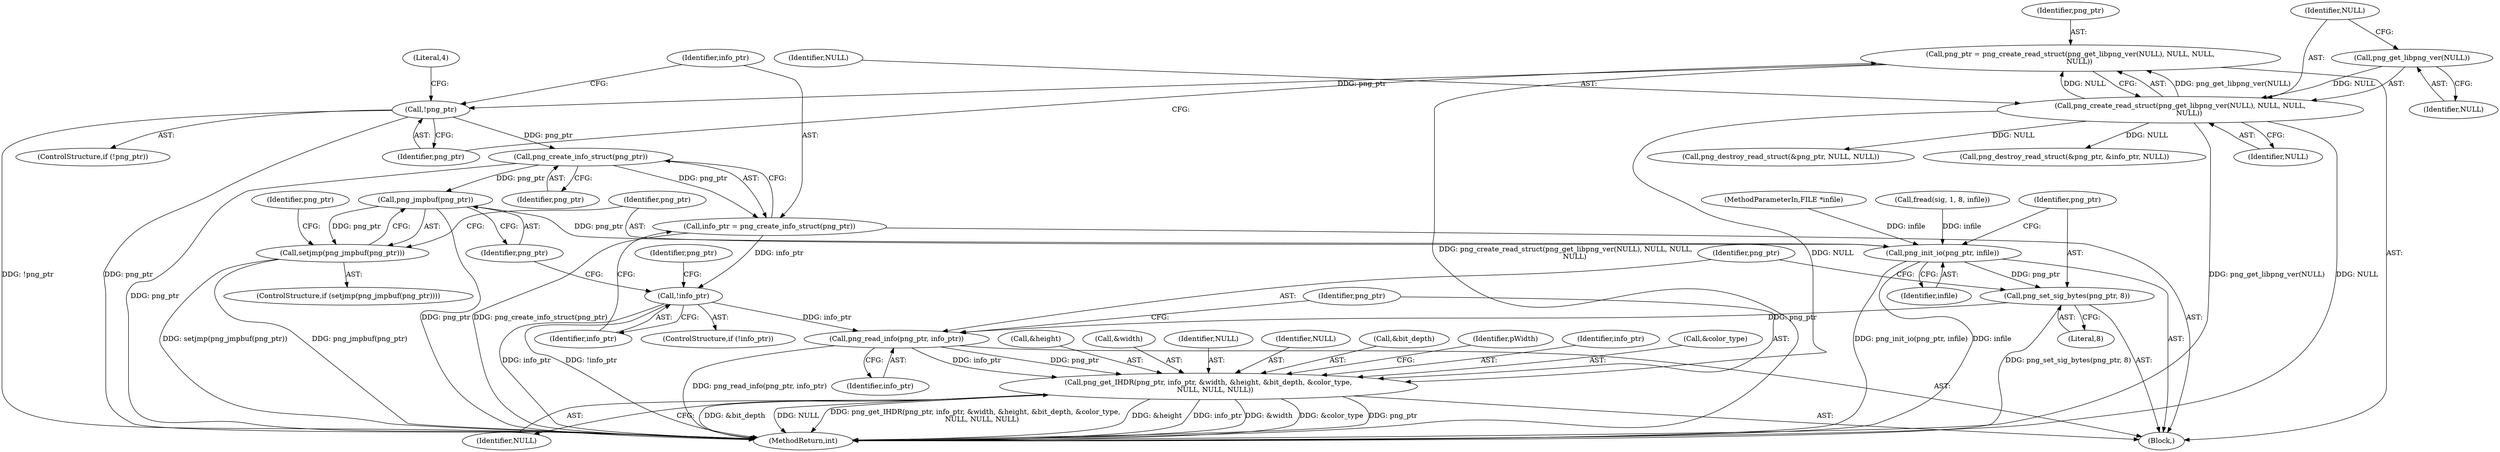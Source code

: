 digraph "0_Android_9d4853418ab2f754c2b63e091c29c5529b8b86ca_1@API" {
"1000144" [label="(Call,png_create_info_struct(png_ptr))"];
"1000138" [label="(Call,!png_ptr)"];
"1000129" [label="(Call,png_ptr = png_create_read_struct(png_get_libpng_ver(NULL), NULL, NULL,\n        NULL))"];
"1000131" [label="(Call,png_create_read_struct(png_get_libpng_ver(NULL), NULL, NULL,\n        NULL))"];
"1000132" [label="(Call,png_get_libpng_ver(NULL))"];
"1000142" [label="(Call,info_ptr = png_create_info_struct(png_ptr))"];
"1000147" [label="(Call,!info_ptr)"];
"1000176" [label="(Call,png_read_info(png_ptr, info_ptr))"];
"1000179" [label="(Call,png_get_IHDR(png_ptr, info_ptr, &width, &height, &bit_depth, &color_type,\n      NULL, NULL, NULL))"];
"1000159" [label="(Call,png_jmpbuf(png_ptr))"];
"1000158" [label="(Call,setjmp(png_jmpbuf(png_ptr)))"];
"1000170" [label="(Call,png_init_io(png_ptr, infile))"];
"1000173" [label="(Call,png_set_sig_bytes(png_ptr, 8))"];
"1000130" [label="(Identifier,png_ptr)"];
"1000184" [label="(Call,&height)"];
"1000142" [label="(Call,info_ptr = png_create_info_struct(png_ptr))"];
"1000117" [label="(Call,fread(sig, 1, 8, infile))"];
"1000138" [label="(Call,!png_ptr)"];
"1000145" [label="(Identifier,png_ptr)"];
"1000182" [label="(Call,&width)"];
"1000179" [label="(Call,png_get_IHDR(png_ptr, info_ptr, &width, &height, &bit_depth, &color_type,\n      NULL, NULL, NULL))"];
"1000170" [label="(Call,png_init_io(png_ptr, infile))"];
"1000157" [label="(ControlStructure,if (setjmp(png_jmpbuf(png_ptr))))"];
"1000136" [label="(Identifier,NULL)"];
"1000115" [label="(Block,)"];
"1000144" [label="(Call,png_create_info_struct(png_ptr))"];
"1000180" [label="(Identifier,png_ptr)"];
"1000174" [label="(Identifier,png_ptr)"];
"1000133" [label="(Identifier,NULL)"];
"1000178" [label="(Identifier,info_ptr)"];
"1000141" [label="(Literal,4)"];
"1000135" [label="(Identifier,NULL)"];
"1000173" [label="(Call,png_set_sig_bytes(png_ptr, 8))"];
"1000129" [label="(Call,png_ptr = png_create_read_struct(png_get_libpng_ver(NULL), NULL, NULL,\n        NULL))"];
"1000190" [label="(Identifier,NULL)"];
"1000191" [label="(Identifier,NULL)"];
"1000186" [label="(Call,&bit_depth)"];
"1000147" [label="(Call,!info_ptr)"];
"1000137" [label="(ControlStructure,if (!png_ptr))"];
"1000176" [label="(Call,png_read_info(png_ptr, info_ptr))"];
"1000131" [label="(Call,png_create_read_struct(png_get_libpng_ver(NULL), NULL, NULL,\n        NULL))"];
"1000150" [label="(Call,png_destroy_read_struct(&png_ptr, NULL, NULL))"];
"1000152" [label="(Identifier,png_ptr)"];
"1000112" [label="(MethodParameterIn,FILE *infile)"];
"1000159" [label="(Call,png_jmpbuf(png_ptr))"];
"1000175" [label="(Literal,8)"];
"1000172" [label="(Identifier,infile)"];
"1000192" [label="(Identifier,NULL)"];
"1000195" [label="(Identifier,pWidth)"];
"1000158" [label="(Call,setjmp(png_jmpbuf(png_ptr)))"];
"1000181" [label="(Identifier,info_ptr)"];
"1000203" [label="(MethodReturn,int)"];
"1000134" [label="(Identifier,NULL)"];
"1000177" [label="(Identifier,png_ptr)"];
"1000148" [label="(Identifier,info_ptr)"];
"1000139" [label="(Identifier,png_ptr)"];
"1000171" [label="(Identifier,png_ptr)"];
"1000164" [label="(Identifier,png_ptr)"];
"1000143" [label="(Identifier,info_ptr)"];
"1000162" [label="(Call,png_destroy_read_struct(&png_ptr, &info_ptr, NULL))"];
"1000160" [label="(Identifier,png_ptr)"];
"1000146" [label="(ControlStructure,if (!info_ptr))"];
"1000132" [label="(Call,png_get_libpng_ver(NULL))"];
"1000188" [label="(Call,&color_type)"];
"1000144" -> "1000142"  [label="AST: "];
"1000144" -> "1000145"  [label="CFG: "];
"1000145" -> "1000144"  [label="AST: "];
"1000142" -> "1000144"  [label="CFG: "];
"1000144" -> "1000203"  [label="DDG: png_ptr"];
"1000144" -> "1000142"  [label="DDG: png_ptr"];
"1000138" -> "1000144"  [label="DDG: png_ptr"];
"1000144" -> "1000159"  [label="DDG: png_ptr"];
"1000138" -> "1000137"  [label="AST: "];
"1000138" -> "1000139"  [label="CFG: "];
"1000139" -> "1000138"  [label="AST: "];
"1000141" -> "1000138"  [label="CFG: "];
"1000143" -> "1000138"  [label="CFG: "];
"1000138" -> "1000203"  [label="DDG: !png_ptr"];
"1000138" -> "1000203"  [label="DDG: png_ptr"];
"1000129" -> "1000138"  [label="DDG: png_ptr"];
"1000129" -> "1000115"  [label="AST: "];
"1000129" -> "1000131"  [label="CFG: "];
"1000130" -> "1000129"  [label="AST: "];
"1000131" -> "1000129"  [label="AST: "];
"1000139" -> "1000129"  [label="CFG: "];
"1000129" -> "1000203"  [label="DDG: png_create_read_struct(png_get_libpng_ver(NULL), NULL, NULL,\n        NULL)"];
"1000131" -> "1000129"  [label="DDG: png_get_libpng_ver(NULL)"];
"1000131" -> "1000129"  [label="DDG: NULL"];
"1000131" -> "1000136"  [label="CFG: "];
"1000132" -> "1000131"  [label="AST: "];
"1000134" -> "1000131"  [label="AST: "];
"1000135" -> "1000131"  [label="AST: "];
"1000136" -> "1000131"  [label="AST: "];
"1000131" -> "1000203"  [label="DDG: png_get_libpng_ver(NULL)"];
"1000131" -> "1000203"  [label="DDG: NULL"];
"1000132" -> "1000131"  [label="DDG: NULL"];
"1000131" -> "1000150"  [label="DDG: NULL"];
"1000131" -> "1000162"  [label="DDG: NULL"];
"1000131" -> "1000179"  [label="DDG: NULL"];
"1000132" -> "1000133"  [label="CFG: "];
"1000133" -> "1000132"  [label="AST: "];
"1000134" -> "1000132"  [label="CFG: "];
"1000142" -> "1000115"  [label="AST: "];
"1000143" -> "1000142"  [label="AST: "];
"1000148" -> "1000142"  [label="CFG: "];
"1000142" -> "1000203"  [label="DDG: png_create_info_struct(png_ptr)"];
"1000142" -> "1000147"  [label="DDG: info_ptr"];
"1000147" -> "1000146"  [label="AST: "];
"1000147" -> "1000148"  [label="CFG: "];
"1000148" -> "1000147"  [label="AST: "];
"1000152" -> "1000147"  [label="CFG: "];
"1000160" -> "1000147"  [label="CFG: "];
"1000147" -> "1000203"  [label="DDG: info_ptr"];
"1000147" -> "1000203"  [label="DDG: !info_ptr"];
"1000147" -> "1000176"  [label="DDG: info_ptr"];
"1000176" -> "1000115"  [label="AST: "];
"1000176" -> "1000178"  [label="CFG: "];
"1000177" -> "1000176"  [label="AST: "];
"1000178" -> "1000176"  [label="AST: "];
"1000180" -> "1000176"  [label="CFG: "];
"1000176" -> "1000203"  [label="DDG: png_read_info(png_ptr, info_ptr)"];
"1000173" -> "1000176"  [label="DDG: png_ptr"];
"1000176" -> "1000179"  [label="DDG: png_ptr"];
"1000176" -> "1000179"  [label="DDG: info_ptr"];
"1000179" -> "1000115"  [label="AST: "];
"1000179" -> "1000192"  [label="CFG: "];
"1000180" -> "1000179"  [label="AST: "];
"1000181" -> "1000179"  [label="AST: "];
"1000182" -> "1000179"  [label="AST: "];
"1000184" -> "1000179"  [label="AST: "];
"1000186" -> "1000179"  [label="AST: "];
"1000188" -> "1000179"  [label="AST: "];
"1000190" -> "1000179"  [label="AST: "];
"1000191" -> "1000179"  [label="AST: "];
"1000192" -> "1000179"  [label="AST: "];
"1000195" -> "1000179"  [label="CFG: "];
"1000179" -> "1000203"  [label="DDG: &bit_depth"];
"1000179" -> "1000203"  [label="DDG: NULL"];
"1000179" -> "1000203"  [label="DDG: png_get_IHDR(png_ptr, info_ptr, &width, &height, &bit_depth, &color_type,\n      NULL, NULL, NULL)"];
"1000179" -> "1000203"  [label="DDG: &height"];
"1000179" -> "1000203"  [label="DDG: info_ptr"];
"1000179" -> "1000203"  [label="DDG: &width"];
"1000179" -> "1000203"  [label="DDG: &color_type"];
"1000179" -> "1000203"  [label="DDG: png_ptr"];
"1000159" -> "1000158"  [label="AST: "];
"1000159" -> "1000160"  [label="CFG: "];
"1000160" -> "1000159"  [label="AST: "];
"1000158" -> "1000159"  [label="CFG: "];
"1000159" -> "1000203"  [label="DDG: png_ptr"];
"1000159" -> "1000158"  [label="DDG: png_ptr"];
"1000159" -> "1000170"  [label="DDG: png_ptr"];
"1000158" -> "1000157"  [label="AST: "];
"1000164" -> "1000158"  [label="CFG: "];
"1000171" -> "1000158"  [label="CFG: "];
"1000158" -> "1000203"  [label="DDG: png_jmpbuf(png_ptr)"];
"1000158" -> "1000203"  [label="DDG: setjmp(png_jmpbuf(png_ptr))"];
"1000170" -> "1000115"  [label="AST: "];
"1000170" -> "1000172"  [label="CFG: "];
"1000171" -> "1000170"  [label="AST: "];
"1000172" -> "1000170"  [label="AST: "];
"1000174" -> "1000170"  [label="CFG: "];
"1000170" -> "1000203"  [label="DDG: infile"];
"1000170" -> "1000203"  [label="DDG: png_init_io(png_ptr, infile)"];
"1000117" -> "1000170"  [label="DDG: infile"];
"1000112" -> "1000170"  [label="DDG: infile"];
"1000170" -> "1000173"  [label="DDG: png_ptr"];
"1000173" -> "1000115"  [label="AST: "];
"1000173" -> "1000175"  [label="CFG: "];
"1000174" -> "1000173"  [label="AST: "];
"1000175" -> "1000173"  [label="AST: "];
"1000177" -> "1000173"  [label="CFG: "];
"1000173" -> "1000203"  [label="DDG: png_set_sig_bytes(png_ptr, 8)"];
}
